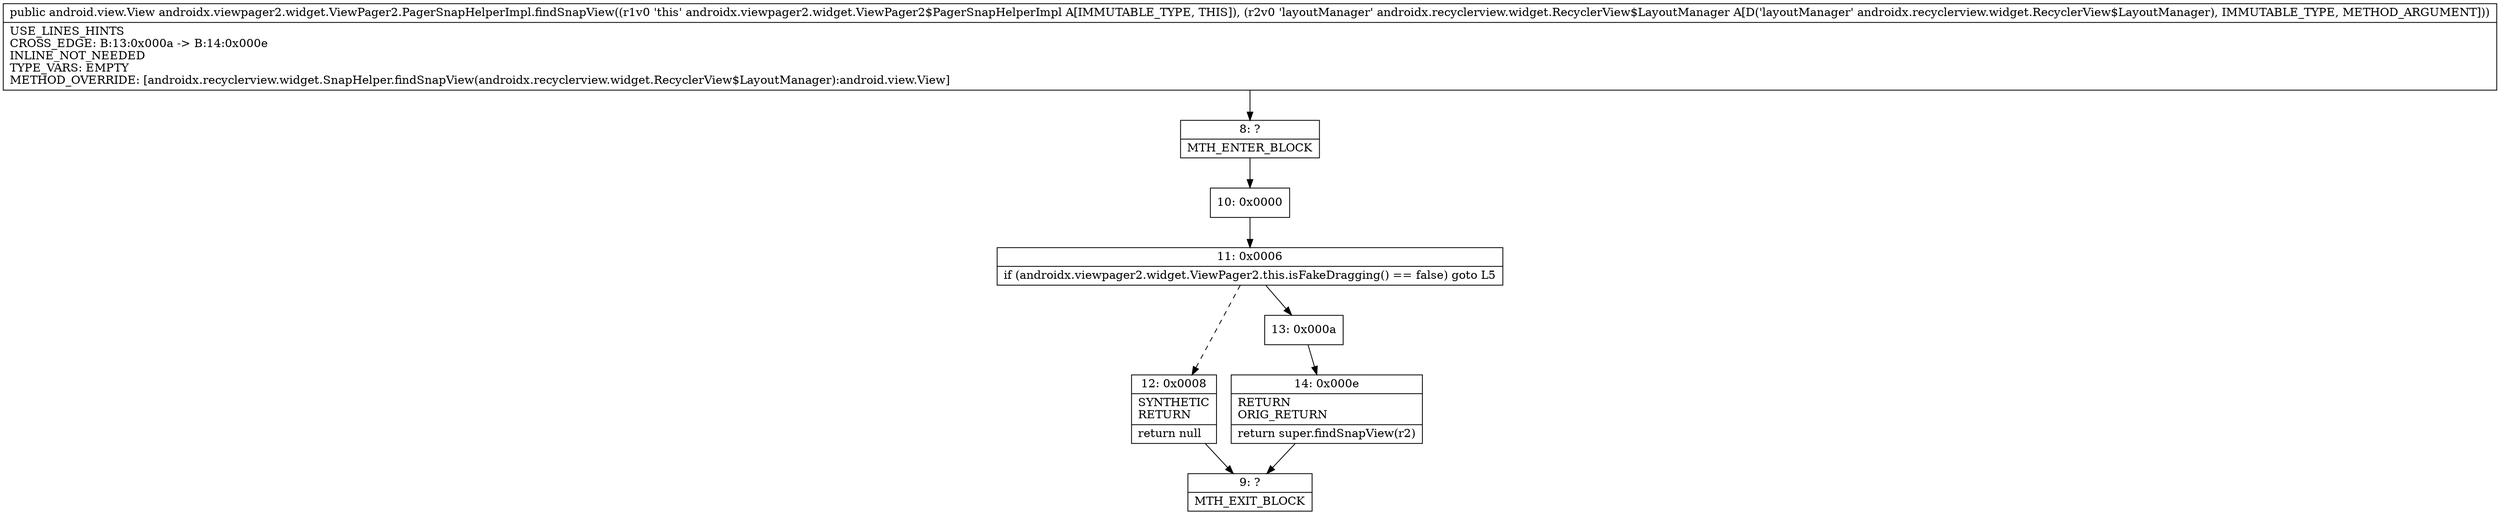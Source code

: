 digraph "CFG forandroidx.viewpager2.widget.ViewPager2.PagerSnapHelperImpl.findSnapView(Landroidx\/recyclerview\/widget\/RecyclerView$LayoutManager;)Landroid\/view\/View;" {
Node_8 [shape=record,label="{8\:\ ?|MTH_ENTER_BLOCK\l}"];
Node_10 [shape=record,label="{10\:\ 0x0000}"];
Node_11 [shape=record,label="{11\:\ 0x0006|if (androidx.viewpager2.widget.ViewPager2.this.isFakeDragging() == false) goto L5\l}"];
Node_12 [shape=record,label="{12\:\ 0x0008|SYNTHETIC\lRETURN\l|return null\l}"];
Node_9 [shape=record,label="{9\:\ ?|MTH_EXIT_BLOCK\l}"];
Node_13 [shape=record,label="{13\:\ 0x000a}"];
Node_14 [shape=record,label="{14\:\ 0x000e|RETURN\lORIG_RETURN\l|return super.findSnapView(r2)\l}"];
MethodNode[shape=record,label="{public android.view.View androidx.viewpager2.widget.ViewPager2.PagerSnapHelperImpl.findSnapView((r1v0 'this' androidx.viewpager2.widget.ViewPager2$PagerSnapHelperImpl A[IMMUTABLE_TYPE, THIS]), (r2v0 'layoutManager' androidx.recyclerview.widget.RecyclerView$LayoutManager A[D('layoutManager' androidx.recyclerview.widget.RecyclerView$LayoutManager), IMMUTABLE_TYPE, METHOD_ARGUMENT]))  | USE_LINES_HINTS\lCROSS_EDGE: B:13:0x000a \-\> B:14:0x000e\lINLINE_NOT_NEEDED\lTYPE_VARS: EMPTY\lMETHOD_OVERRIDE: [androidx.recyclerview.widget.SnapHelper.findSnapView(androidx.recyclerview.widget.RecyclerView$LayoutManager):android.view.View]\l}"];
MethodNode -> Node_8;Node_8 -> Node_10;
Node_10 -> Node_11;
Node_11 -> Node_12[style=dashed];
Node_11 -> Node_13;
Node_12 -> Node_9;
Node_13 -> Node_14;
Node_14 -> Node_9;
}

